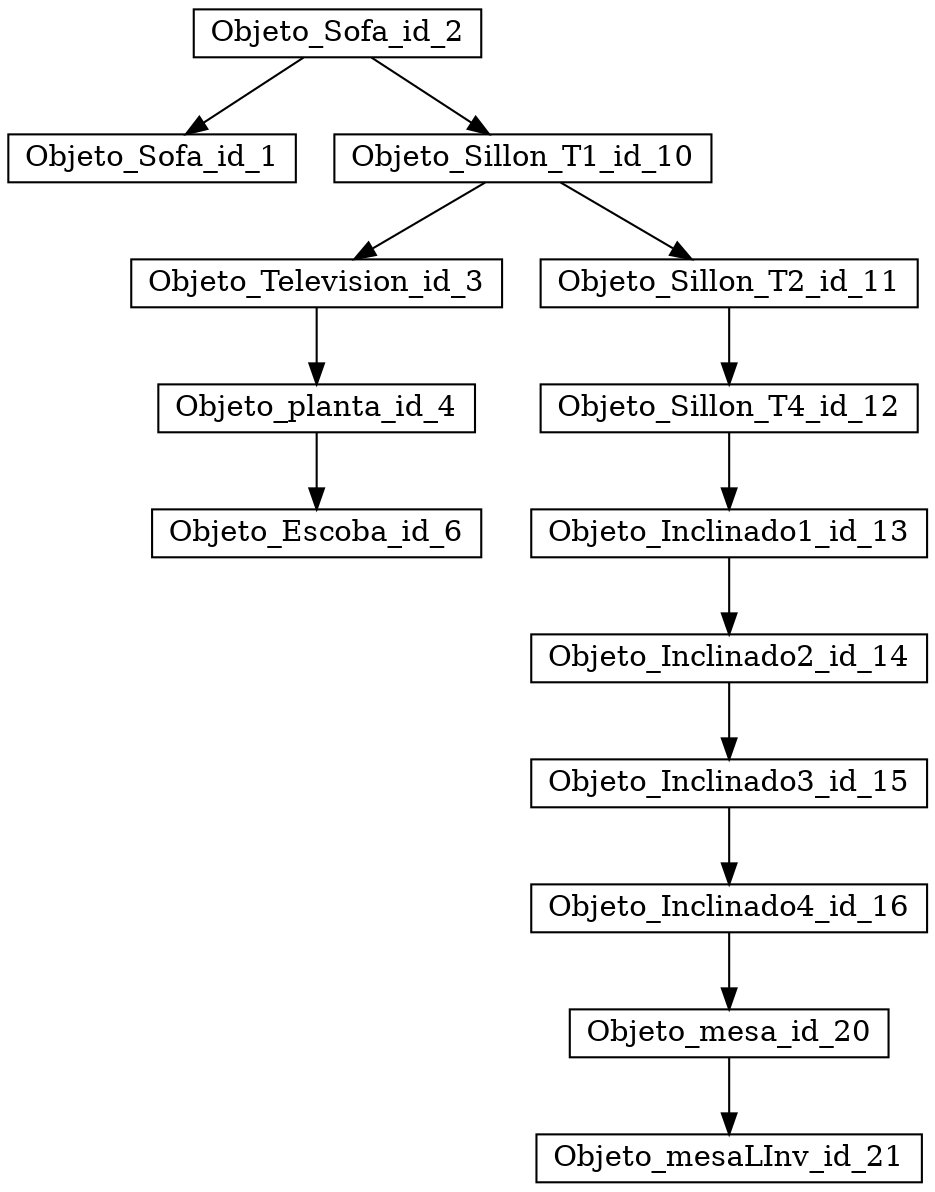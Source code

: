 digraph G {
rankdir = TB; 
node [shape=record, width=.1, height=.1]; 
Objeto_Sofa_id_2->Objeto_Sofa_id_1; 
Objeto_Sofa_id_2->Objeto_Sillon_T1_id_10; 
Objeto_Sillon_T1_id_10->Objeto_Television_id_3; 
Objeto_Television_id_3->Objeto_planta_id_4; 
Objeto_planta_id_4->Objeto_Escoba_id_6; 
Objeto_Sillon_T1_id_10->Objeto_Sillon_T2_id_11; 
Objeto_Sillon_T2_id_11->Objeto_Sillon_T4_id_12; 
Objeto_Sillon_T4_id_12->Objeto_Inclinado1_id_13; 
Objeto_Inclinado1_id_13->Objeto_Inclinado2_id_14; 
Objeto_Inclinado2_id_14->Objeto_Inclinado3_id_15; 
Objeto_Inclinado3_id_15->Objeto_Inclinado4_id_16; 
Objeto_Inclinado4_id_16->Objeto_mesa_id_20; 
Objeto_mesa_id_20->Objeto_mesaLInv_id_21; 
}
